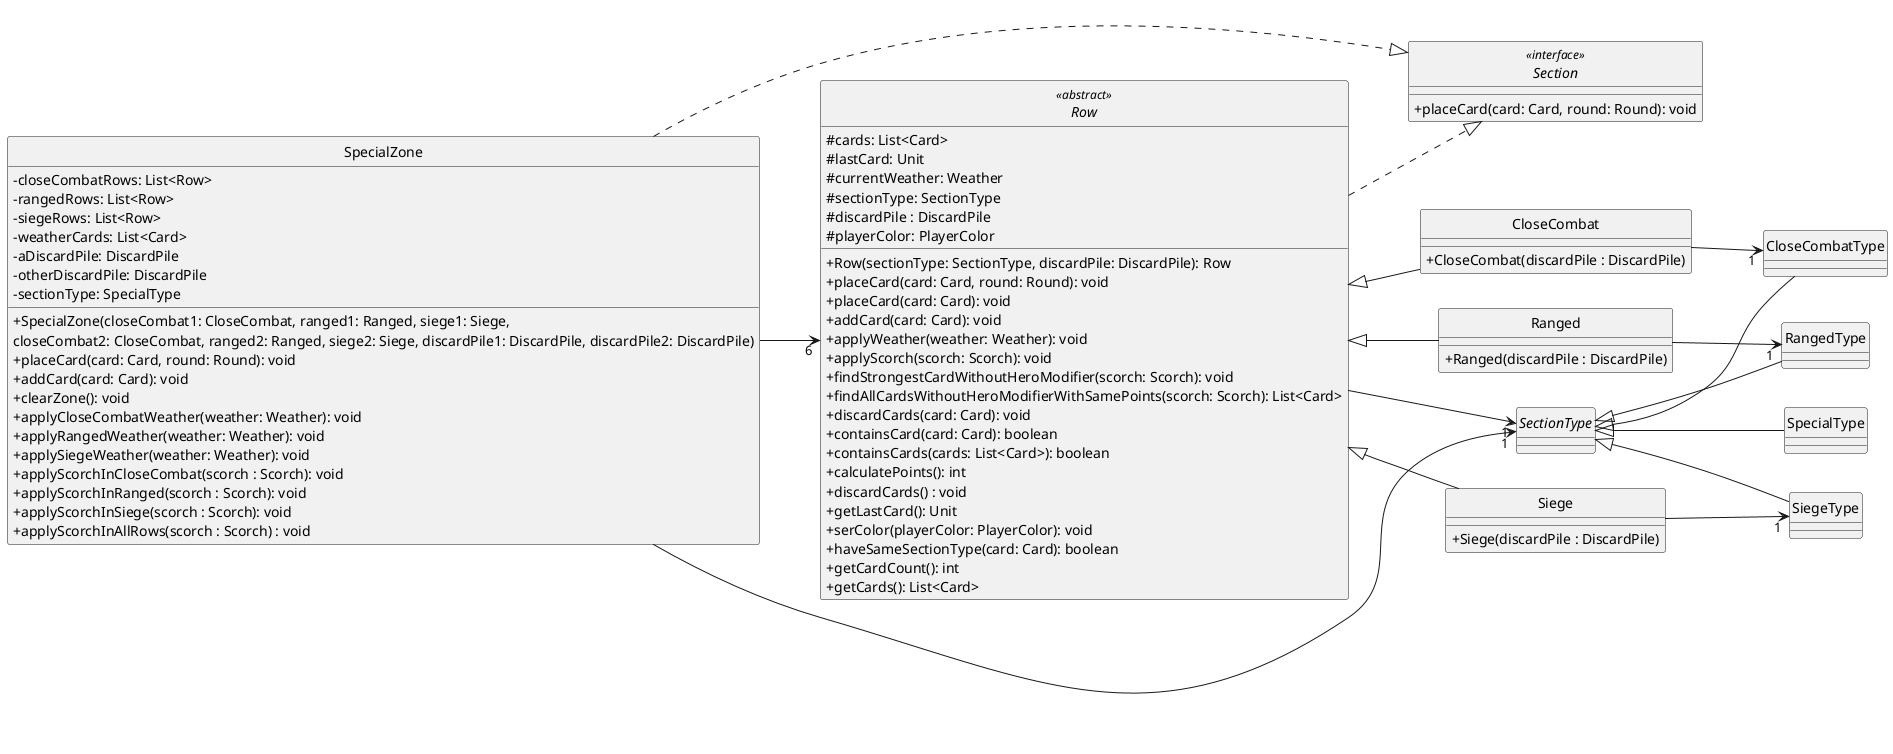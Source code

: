 @startuml

skinparam monochrome true
hide circle
skinparam classAttributeIconSize 0

left to right direction


interface Section <<interface>> {
  +placeCard(card: Card, round: Round): void
}

abstract class SectionType
class CloseCombatType
class RangedType
class SiegeType
class SpecialType

abstract class Row <<abstract>> {
  #cards: List<Card>
  #lastCard: Unit
  #currentWeather: Weather
  #sectionType: SectionType
  #discardPile : DiscardPile
  #playerColor: PlayerColor
  +Row(sectionType: SectionType, discardPile: DiscardPile): Row
  +placeCard(card: Card, round: Round): void
  +placeCard(card: Card): void
  +addCard(card: Card): void
  +applyWeather(weather: Weather): void
  +applyScorch(scorch: Scorch): void
  +findStrongestCardWithoutHeroModifier(scorch: Scorch): void
  +findAllCardsWithoutHeroModifierWithSamePoints(scorch: Scorch): List<Card>
  +discardCards(card: Card): void
  +containsCard(card: Card): boolean
  +containsCards(cards: List<Card>): boolean
  +calculatePoints(): int
  +discardCards() : void
  +getLastCard(): Unit
  +serColor(playerColor: PlayerColor): void
  +haveSameSectionType(card: Card): boolean
  +getCardCount(): int
  +getCards(): List<Card>
}

class Ranged {
  +Ranged(discardPile : DiscardPile)
}

class CloseCombat {
  +CloseCombat(discardPile : DiscardPile)
}

class Siege {
  +Siege(discardPile : DiscardPile)
}

class SpecialZone {
  -closeCombatRows: List<Row>
  -rangedRows: List<Row>
  -siegeRows: List<Row>
  -weatherCards: List<Card>
  -aDiscardPile: DiscardPile
  -otherDiscardPile: DiscardPile
  -sectionType: SpecialType
  +SpecialZone(closeCombat1: CloseCombat, ranged1: Ranged, siege1: Siege, 
  closeCombat2: CloseCombat, ranged2: Ranged, siege2: Siege, discardPile1: DiscardPile, discardPile2: DiscardPile) 
  +placeCard(card: Card, round: Round): void
  +addCard(card: Card): void
  +clearZone(): void
  +applyCloseCombatWeather(weather: Weather): void
  +applyRangedWeather(weather: Weather): void
  +applySiegeWeather(weather: Weather): void
  +applyScorchInCloseCombat(scorch : Scorch): void
  +applyScorchInRanged(scorch : Scorch): void
  +applyScorchInSiege(scorch : Scorch): void
  +applyScorchInAllRows(scorch : Scorch) : void
}



SpecialZone --> "6" Row

Row <|-- Ranged
Row <|-- CloseCombat
Row <|-- Siege


Row ..|> Section
SpecialZone ..|> Section

SectionType <|-- SpecialType
SectionType <|-- CloseCombatType
SectionType <|-- RangedType
SectionType <|-- SiegeType

SpecialZone --> "1" SectionType
Row --> "1" SectionType

Ranged --> "1" RangedType
CloseCombat --> "1" CloseCombatType
Siege --> "1" SiegeType



@enduml
